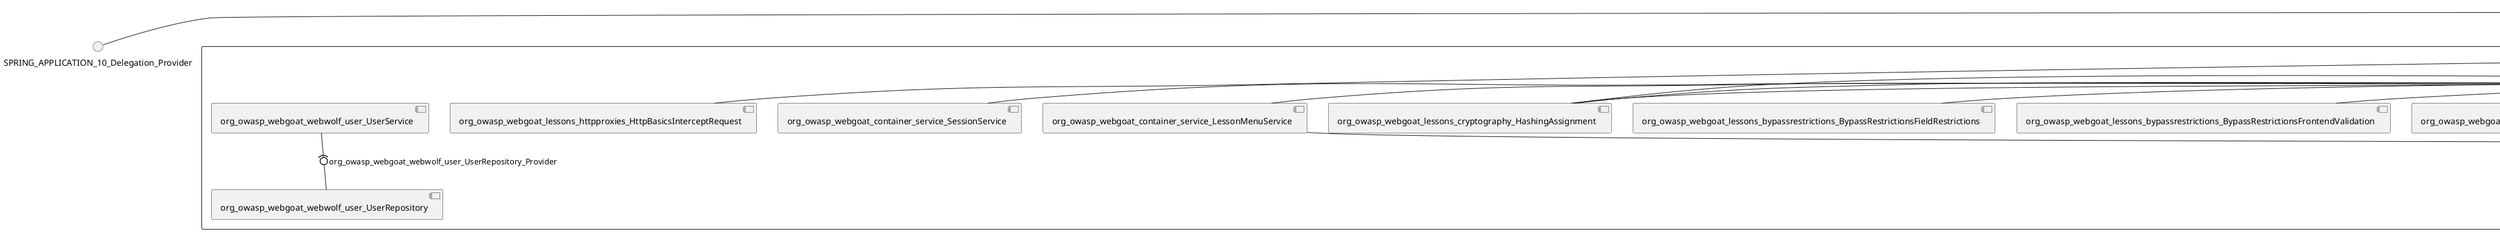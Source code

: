 @startuml
skinparam fixCircleLabelOverlapping true
skinparam componentStyle uml2
() SPRING_APPLICATION_10_Delegation_Provider
() SPRING_APPLICATION_11_Delegation_Provider
() SPRING_APPLICATION_2_Delegation_Provider
() SPRING_APPLICATION_3_Delegation_Provider
() SPRING_APPLICATION_4_Delegation_Provider
() SPRING_APPLICATION_5_Delegation_Provider
() SPRING_APPLICATION_6_Delegation_Provider
() SPRING_APPLICATION_7_Delegation_Provider
() SPRING_APPLICATION_8_Delegation_Provider
() SPRING_APPLICATION_9_Delegation_Provider
() SPRING_APPLICATION_BypassRestrictions_FieldRestrictions_POST_Delegation_Provider
() SPRING_APPLICATION_BypassRestrictions_frontendValidation_POST_Delegation_Provider
() SPRING_APPLICATION_ChromeDevTools_dummy_POST_Delegation_Provider
() SPRING_APPLICATION_ChromeDevTools_network_POST_Delegation_Provider
() SPRING_APPLICATION_CrossSiteScriptingStored_stored_xss_POST_Delegation_Provider
() SPRING_APPLICATION_CrossSiteScriptingStored_stored_xss_follow_up_POST_Delegation_Provider
() SPRING_APPLICATION_CrossSiteScripting_attack1_POST_Delegation_Provider
() SPRING_APPLICATION_CrossSiteScripting_attack3_POST_Delegation_Provider
() SPRING_APPLICATION_CrossSiteScripting_attack4_POST_Delegation_Provider
() SPRING_APPLICATION_CrossSiteScripting_attack5a_GET_Delegation_Provider
() SPRING_APPLICATION_CrossSiteScripting_attack6a_POST_Delegation_Provider
() SPRING_APPLICATION_CrossSiteScripting_dom_follow_up_POST_Delegation_Provider
() SPRING_APPLICATION_CrossSiteScripting_phone_home_xss_POST_Delegation_Provider
() SPRING_APPLICATION_CrossSiteScripting_quiz_GET_POST_Delegation_Provider
() SPRING_APPLICATION_Delegation_Provider
() SPRING_APPLICATION_GET_10_Delegation_Provider
() SPRING_APPLICATION_GET_11_Delegation_Provider
() SPRING_APPLICATION_GET_12_Delegation_Provider
() SPRING_APPLICATION_GET_13_Delegation_Provider
() SPRING_APPLICATION_GET_14_Delegation_Provider
() SPRING_APPLICATION_GET_2_Delegation_Provider
() SPRING_APPLICATION_GET_3_Delegation_Provider
() SPRING_APPLICATION_GET_4_Delegation_Provider
() SPRING_APPLICATION_GET_5_Delegation_Provider
() SPRING_APPLICATION_GET_6_Delegation_Provider
() SPRING_APPLICATION_GET_7_Delegation_Provider
() SPRING_APPLICATION_GET_8_Delegation_Provider
() SPRING_APPLICATION_GET_9_Delegation_Provider
() SPRING_APPLICATION_GET_Delegation_Provider
() SPRING_APPLICATION_HtmlTampering_task_POST_Delegation_Provider
() SPRING_APPLICATION_HttpBasics_attack1_POST_Delegation_Provider
() SPRING_APPLICATION_HttpBasics_attack2_POST_Delegation_Provider
() SPRING_APPLICATION_IDOR_diff_attributes_POST_Delegation_Provider
() SPRING_APPLICATION_IDOR_login_POST_Delegation_Provider
() SPRING_APPLICATION_IDOR_profile_alt_path_POST_Delegation_Provider
() SPRING_APPLICATION_InsecureDeserialization_task_POST_Delegation_Provider
() SPRING_APPLICATION_InsecureLogin_Delegation_Provider
() SPRING_APPLICATION_JWT_decode_POST_Delegation_Provider
() SPRING_APPLICATION_JWT_jku_Delegation_Provider
() SPRING_APPLICATION_JWT_kid_Delegation_Provider
() SPRING_APPLICATION_JWT_quiz_GET_POST_Delegation_Provider
() SPRING_APPLICATION_JWT_refresh_Delegation_Provider
() SPRING_APPLICATION_JWT_secret_POST_Delegation_Provider
() SPRING_APPLICATION_JWT_votings_Delegation_Provider
() SPRING_APPLICATION_LogSpoofing_log_bleeding_POST_Delegation_Provider
() SPRING_APPLICATION_LogSpoofing_log_spoofing_POST_Delegation_Provider
() SPRING_APPLICATION_POST_10_Delegation_Provider
() SPRING_APPLICATION_POST_11_Delegation_Provider
() SPRING_APPLICATION_POST_12_Delegation_Provider
() SPRING_APPLICATION_POST_13_Delegation_Provider
() SPRING_APPLICATION_POST_14_Delegation_Provider
() SPRING_APPLICATION_POST_15_Delegation_Provider
() SPRING_APPLICATION_POST_16_Delegation_Provider
() SPRING_APPLICATION_POST_17_Delegation_Provider
() SPRING_APPLICATION_POST_18_Delegation_Provider
() SPRING_APPLICATION_POST_2_Delegation_Provider
() SPRING_APPLICATION_POST_3_Delegation_Provider
() SPRING_APPLICATION_POST_4_Delegation_Provider
() SPRING_APPLICATION_POST_5_Delegation_Provider
() SPRING_APPLICATION_POST_6_Delegation_Provider
() SPRING_APPLICATION_POST_7_Delegation_Provider
() SPRING_APPLICATION_POST_8_Delegation_Provider
() SPRING_APPLICATION_POST_9_Delegation_Provider
() SPRING_APPLICATION_POST_Delegation_Provider
() SPRING_APPLICATION_PUT_Delegation_Provider
() SPRING_APPLICATION_PasswordReset_ForgotPassword_create_password_reset_link_POST_Delegation_Provider
() SPRING_APPLICATION_PasswordReset_SecurityQuestions_POST_Delegation_Provider
() SPRING_APPLICATION_PasswordReset_reset_Delegation_Provider
() SPRING_APPLICATION_PasswordReset_simple_mail_reset_POST_Delegation_Provider
() SPRING_APPLICATION_PathTraversal_profile_picture_GET_Delegation_Provider
() SPRING_APPLICATION_PathTraversal_profile_picture_fix_GET_Delegation_Provider
() SPRING_APPLICATION_PathTraversal_profile_upload_POST_Delegation_Provider
() SPRING_APPLICATION_PathTraversal_profile_upload_fix_POST_Delegation_Provider
() SPRING_APPLICATION_PathTraversal_profile_upload_remove_user_input_POST_Delegation_Provider
() SPRING_APPLICATION_PathTraversal_random_POST_Delegation_Provider
() SPRING_APPLICATION_PathTraversal_random_picture_GET_Delegation_Provider
() SPRING_APPLICATION_PathTraversal_zip_slip_Delegation_Provider
() SPRING_APPLICATION_SSRF_task1_POST_Delegation_Provider
() SPRING_APPLICATION_SSRF_task2_POST_Delegation_Provider
() SPRING_APPLICATION_SecurePasswords_assignment_POST_Delegation_Provider
() SPRING_APPLICATION_SqlInjectionAdvanced_attack6a_POST_Delegation_Provider
() SPRING_APPLICATION_SqlInjectionAdvanced_attack6b_POST_Delegation_Provider
() SPRING_APPLICATION_SqlInjectionAdvanced_challenge_Login_POST_Delegation_Provider
() SPRING_APPLICATION_SqlInjectionAdvanced_challenge_PUT_Delegation_Provider
() SPRING_APPLICATION_SqlInjectionAdvanced_quiz_GET_POST_Delegation_Provider
() SPRING_APPLICATION_SqlInjectionMitigations_attack10a_POST_Delegation_Provider
() SPRING_APPLICATION_SqlInjectionMitigations_attack10b_POST_Delegation_Provider
() SPRING_APPLICATION_SqlInjectionMitigations_attack12a_POST_Delegation_Provider
() SPRING_APPLICATION_SqlInjectionMitigations_servers_GET_Delegation_Provider
() SPRING_APPLICATION_SqlInjection_assignment5a_POST_Delegation_Provider
() SPRING_APPLICATION_SqlInjection_assignment5b_POST_Delegation_Provider
() SPRING_APPLICATION_SqlInjection_attack10_POST_Delegation_Provider
() SPRING_APPLICATION_SqlInjection_attack2_POST_Delegation_Provider
() SPRING_APPLICATION_SqlInjection_attack3_POST_Delegation_Provider
() SPRING_APPLICATION_SqlInjection_attack4_POST_Delegation_Provider
() SPRING_APPLICATION_SqlInjection_attack5_POST_Delegation_Provider
() SPRING_APPLICATION_SqlInjection_attack8_POST_Delegation_Provider
() SPRING_APPLICATION_SqlInjection_attack9_POST_Delegation_Provider
() SPRING_APPLICATION_SqlOnlyInputValidationOnKeywords_attack_POST_Delegation_Provider
() SPRING_APPLICATION_SqlOnlyInputValidation_attack_POST_Delegation_Provider
() SPRING_APPLICATION_VulnerableComponents_attack1_POST_Delegation_Provider
() SPRING_APPLICATION_WebWolf_GET_Delegation_Provider
() SPRING_APPLICATION_WebWolf_landing_Delegation_Provider
() SPRING_APPLICATION_WebWolf_mail_Delegation_Provider
() SPRING_APPLICATION_challenge_1_POST_Delegation_Provider
() SPRING_APPLICATION_challenge_5_POST_Delegation_Provider
() SPRING_APPLICATION_challenge_7_Delegation_Provider
() SPRING_APPLICATION_challenge_8_Delegation_Provider
() SPRING_APPLICATION_challenge_logo_Delegation_Provider
() SPRING_APPLICATION_cia_quiz_GET_POST_Delegation_Provider
() SPRING_APPLICATION_clientSideFiltering_attack1_POST_Delegation_Provider
() SPRING_APPLICATION_clientSideFiltering_challenge_store_coupons_GET_Delegation_Provider
() SPRING_APPLICATION_clientSideFiltering_getItForFree_POST_Delegation_Provider
() SPRING_APPLICATION_clientSideFiltering_salaries_GET_Delegation_Provider
() SPRING_APPLICATION_crypto_encoding_basic_auth_POST_Delegation_Provider
() SPRING_APPLICATION_crypto_encoding_xor_POST_Delegation_Provider
() SPRING_APPLICATION_crypto_hashing_POST_Delegation_Provider
() SPRING_APPLICATION_crypto_secure_defaults_POST_Delegation_Provider
() SPRING_APPLICATION_crypto_signing_verify_POST_Delegation_Provider
() SPRING_APPLICATION_csrf_feedback_message_POST_Delegation_Provider
() SPRING_APPLICATION_csrf_review_POST_Delegation_Provider
() SPRING_APPLICATION_files_GET_Delegation_Provider
() SPRING_APPLICATION_fileupload_POST_Delegation_Provider
() SPRING_APPLICATION_jwt_Delegation_Provider
() SPRING_APPLICATION_landing_Delegation_Provider
() SPRING_APPLICATION_lesson_template_Delegation_Provider
() SPRING_APPLICATION_login_oauth_mvc_GET_Delegation_Provider
() SPRING_APPLICATION_mail_DELETE_GET_POST_Delegation_Provider
() SPRING_APPLICATION_register_mvc_POST_Delegation_Provider
() SPRING_APPLICATION_registration_GET_Delegation_Provider
() SPRING_APPLICATION_requests_GET_Delegation_Provider
() SPRING_APPLICATION_scoreboard_data_GET_Delegation_Provider
() SPRING_APPLICATION_server_directory_GET_Delegation_Provider
() SPRING_APPLICATION_service_debug_labels_mvc_Delegation_Provider
() SPRING_APPLICATION_service_lessonoverview_mvc_GET_Delegation_Provider
() SPRING_APPLICATION_xxe_comments_GET_Delegation_Provider
rectangle System {
[org_owasp_webgoat_container_HammerHead] [[webgoat-webgoat.repository#_5whpgpcvEe--PfU4xLtI6A]]
[org_owasp_webgoat_container_WebWolfRedirect] [[webgoat-webgoat.repository#_5whpgpcvEe--PfU4xLtI6A]]
[org_owasp_webgoat_container_controller_StartLesson] [[webgoat-webgoat.repository#_5whpgpcvEe--PfU4xLtI6A]]
[org_owasp_webgoat_container_controller_Welcome] [[webgoat-webgoat.repository#_5whpgpcvEe--PfU4xLtI6A]]
[org_owasp_webgoat_container_i18n_PluginMessages_Provider] [[webgoat-webgoat.repository#_5whpgpcvEe--PfU4xLtI6A]]
[org_owasp_webgoat_container_report_ReportCardController] [[webgoat-webgoat.repository#_5whpgpcvEe--PfU4xLtI6A]]
[org_owasp_webgoat_container_service_EnvironmentService] [[webgoat-webgoat.repository#_5whpgpcvEe--PfU4xLtI6A]]
[org_owasp_webgoat_container_service_HintService] [[webgoat-webgoat.repository#_5whpgpcvEe--PfU4xLtI6A]]
[org_owasp_webgoat_container_service_LabelDebugService] [[webgoat-webgoat.repository#_5whpgpcvEe--PfU4xLtI6A]]
[org_owasp_webgoat_container_service_LabelService] [[webgoat-webgoat.repository#_5whpgpcvEe--PfU4xLtI6A]]
[org_owasp_webgoat_container_service_LessonInfoService] [[webgoat-webgoat.repository#_5whpgpcvEe--PfU4xLtI6A]]
[org_owasp_webgoat_container_service_LessonMenuService] [[webgoat-webgoat.repository#_5whpgpcvEe--PfU4xLtI6A]]
[org_owasp_webgoat_container_service_LessonProgressService] [[webgoat-webgoat.repository#_5whpgpcvEe--PfU4xLtI6A]]
[org_owasp_webgoat_container_service_RestartLessonService] [[webgoat-webgoat.repository#_5whpgpcvEe--PfU4xLtI6A]]
[org_owasp_webgoat_container_service_SessionService] [[webgoat-webgoat.repository#_5whpgpcvEe--PfU4xLtI6A]]
[org_owasp_webgoat_container_session_LessonSession_Provider] [[webgoat-webgoat.repository#_5whpgpcvEe--PfU4xLtI6A]]
[org_owasp_webgoat_container_users_RegistrationController] [[webgoat-webgoat.repository#_5whpgpcvEe--PfU4xLtI6A]]
[org_owasp_webgoat_container_users_Scoreboard] [[webgoat-webgoat.repository#_5whpgpcvEe--PfU4xLtI6A]]
[org_owasp_webgoat_container_users_UserProgressRepository] [[webgoat-webgoat.repository#_5whpgpcvEe--PfU4xLtI6A]]
[org_owasp_webgoat_container_users_UserRepository] [[webgoat-webgoat.repository#_5whpgpcvEe--PfU4xLtI6A]]
[org_owasp_webgoat_container_users_UserService] [[webgoat-webgoat.repository#_5whpgpcvEe--PfU4xLtI6A]]
[org_owasp_webgoat_lessons_authbypass_VerifyAccount] [[webgoat-webgoat.repository#_5whpgpcvEe--PfU4xLtI6A]]
[org_owasp_webgoat_lessons_bypassrestrictions_BypassRestrictionsFieldRestrictions] [[webgoat-webgoat.repository#_5whpgpcvEe--PfU4xLtI6A]]
[org_owasp_webgoat_lessons_bypassrestrictions_BypassRestrictionsFrontendValidation] [[webgoat-webgoat.repository#_5whpgpcvEe--PfU4xLtI6A]]
[org_owasp_webgoat_lessons_challenges_FlagController] [[webgoat-webgoat.repository#_5whpgpcvEe--PfU4xLtI6A]]
[org_owasp_webgoat_lessons_challenges_challenge1_Assignment1] [[webgoat-webgoat.repository#_5whpgpcvEe--PfU4xLtI6A]]
[org_owasp_webgoat_lessons_challenges_challenge1_ImageServlet] [[webgoat-webgoat.repository#_5whpgpcvEe--PfU4xLtI6A]]
[org_owasp_webgoat_lessons_challenges_challenge5_Assignment5] [[webgoat-webgoat.repository#_5whpgpcvEe--PfU4xLtI6A]]
[org_owasp_webgoat_lessons_challenges_challenge7_Assignment7] [[webgoat-webgoat.repository#_5whpgpcvEe--PfU4xLtI6A]]
[org_owasp_webgoat_lessons_challenges_challenge8_Assignment8] [[webgoat-webgoat.repository#_5whpgpcvEe--PfU4xLtI6A]]
[org_owasp_webgoat_lessons_chromedevtools_NetworkDummy] [[webgoat-webgoat.repository#_5whpgpcvEe--PfU4xLtI6A]]
[org_owasp_webgoat_lessons_chromedevtools_NetworkLesson] [[webgoat-webgoat.repository#_5whpgpcvEe--PfU4xLtI6A]]
[org_owasp_webgoat_lessons_cia_CIAQuiz] [[webgoat-webgoat.repository#_5whpgpcvEe--PfU4xLtI6A]]
[org_owasp_webgoat_lessons_clientsidefiltering_ClientSideFilteringAssignment] [[webgoat-webgoat.repository#_5whpgpcvEe--PfU4xLtI6A]]
[org_owasp_webgoat_lessons_clientsidefiltering_ClientSideFilteringFreeAssignment] [[webgoat-webgoat.repository#_5whpgpcvEe--PfU4xLtI6A]]
[org_owasp_webgoat_lessons_clientsidefiltering_Salaries] [[webgoat-webgoat.repository#_5whpgpcvEe--PfU4xLtI6A]]
[org_owasp_webgoat_lessons_clientsidefiltering_ShopEndpoint] [[webgoat-webgoat.repository#_5whpgpcvEe--PfU4xLtI6A]]
[org_owasp_webgoat_lessons_cryptography_EncodingAssignment] [[webgoat-webgoat.repository#_5whpgpcvEe--PfU4xLtI6A]]
[org_owasp_webgoat_lessons_cryptography_HashingAssignment] [[webgoat-webgoat.repository#_5whpgpcvEe--PfU4xLtI6A]]
[org_owasp_webgoat_lessons_cryptography_SecureDefaultsAssignment] [[webgoat-webgoat.repository#_5whpgpcvEe--PfU4xLtI6A]]
[org_owasp_webgoat_lessons_cryptography_SigningAssignment] [[webgoat-webgoat.repository#_5whpgpcvEe--PfU4xLtI6A]]
[org_owasp_webgoat_lessons_cryptography_XOREncodingAssignment] [[webgoat-webgoat.repository#_5whpgpcvEe--PfU4xLtI6A]]
[org_owasp_webgoat_lessons_csrf_CSRFConfirmFlag1] [[webgoat-webgoat.repository#_5whpgpcvEe--PfU4xLtI6A]]
[org_owasp_webgoat_lessons_csrf_CSRFFeedback] [[webgoat-webgoat.repository#_5whpgpcvEe--PfU4xLtI6A]]
[org_owasp_webgoat_lessons_csrf_CSRFGetFlag] [[webgoat-webgoat.repository#_5whpgpcvEe--PfU4xLtI6A]]
[org_owasp_webgoat_lessons_csrf_CSRFLogin] [[webgoat-webgoat.repository#_5whpgpcvEe--PfU4xLtI6A]]
[org_owasp_webgoat_lessons_csrf_ForgedReviews] [[webgoat-webgoat.repository#_5whpgpcvEe--PfU4xLtI6A]]
[org_owasp_webgoat_lessons_csrf_ObjectMapper_Provider] [[webgoat-webgoat.repository#_5whpgpcvEe--PfU4xLtI6A]]
[org_owasp_webgoat_lessons_deserialization_InsecureDeserializationTask] [[webgoat-webgoat.repository#_5whpgpcvEe--PfU4xLtI6A]]
[org_owasp_webgoat_lessons_hijacksession_HijackSessionAssignment] [[webgoat-webgoat.repository#_5whpgpcvEe--PfU4xLtI6A]]
[org_owasp_webgoat_lessons_hijacksession_cas_HijackSessionAuthenticationProvider] [[webgoat-webgoat.repository#_5whpgpcvEe--PfU4xLtI6A]]
[org_owasp_webgoat_lessons_htmltampering_HtmlTamperingTask] [[webgoat-webgoat.repository#_5whpgpcvEe--PfU4xLtI6A]]
[org_owasp_webgoat_lessons_httpbasics_HttpBasicsLesson] [[webgoat-webgoat.repository#_5whpgpcvEe--PfU4xLtI6A]]
[org_owasp_webgoat_lessons_httpbasics_HttpBasicsQuiz] [[webgoat-webgoat.repository#_5whpgpcvEe--PfU4xLtI6A]]
[org_owasp_webgoat_lessons_httpproxies_HttpBasicsInterceptRequest] [[webgoat-webgoat.repository#_5whpgpcvEe--PfU4xLtI6A]]
[org_owasp_webgoat_lessons_idor_IDORDiffAttributes] [[webgoat-webgoat.repository#_5whpgpcvEe--PfU4xLtI6A]]
[org_owasp_webgoat_lessons_idor_IDOREditOtherProfile] [[webgoat-webgoat.repository#_5whpgpcvEe--PfU4xLtI6A]]
[org_owasp_webgoat_lessons_idor_IDORLogin] [[webgoat-webgoat.repository#_5whpgpcvEe--PfU4xLtI6A]]
[org_owasp_webgoat_lessons_idor_IDORViewOtherProfile] [[webgoat-webgoat.repository#_5whpgpcvEe--PfU4xLtI6A]]
[org_owasp_webgoat_lessons_idor_IDORViewOwnProfile] [[webgoat-webgoat.repository#_5whpgpcvEe--PfU4xLtI6A]]
[org_owasp_webgoat_lessons_idor_IDORViewOwnProfileAltUrl] [[webgoat-webgoat.repository#_5whpgpcvEe--PfU4xLtI6A]]
[org_owasp_webgoat_lessons_insecurelogin_InsecureLoginTask] [[webgoat-webgoat.repository#_5whpgpcvEe--PfU4xLtI6A]]
[org_owasp_webgoat_lessons_jwt_JWTDecodeEndpoint] [[webgoat-webgoat.repository#_5whpgpcvEe--PfU4xLtI6A]]
[org_owasp_webgoat_lessons_jwt_JWTQuiz] [[webgoat-webgoat.repository#_5whpgpcvEe--PfU4xLtI6A]]
[org_owasp_webgoat_lessons_jwt_JWTRefreshEndpoint] [[webgoat-webgoat.repository#_5whpgpcvEe--PfU4xLtI6A]]
[org_owasp_webgoat_lessons_jwt_JWTSecretKeyEndpoint] [[webgoat-webgoat.repository#_5whpgpcvEe--PfU4xLtI6A]]
[org_owasp_webgoat_lessons_jwt_JWTVotesEndpoint] [[webgoat-webgoat.repository#_5whpgpcvEe--PfU4xLtI6A]]
[org_owasp_webgoat_lessons_jwt_claimmisuse_JWTHeaderJKUEndpoint] [[webgoat-webgoat.repository#_5whpgpcvEe--PfU4xLtI6A]]
[org_owasp_webgoat_lessons_jwt_claimmisuse_JWTHeaderKIDEndpoint] [[webgoat-webgoat.repository#_5whpgpcvEe--PfU4xLtI6A]]
[org_owasp_webgoat_lessons_lessontemplate_SampleAttack] [[webgoat-webgoat.repository#_5whpgpcvEe--PfU4xLtI6A]]
[org_owasp_webgoat_lessons_logging_LogBleedingTask] [[webgoat-webgoat.repository#_5whpgpcvEe--PfU4xLtI6A]]
[org_owasp_webgoat_lessons_logging_LogSpoofingTask] [[webgoat-webgoat.repository#_5whpgpcvEe--PfU4xLtI6A]]
[org_owasp_webgoat_lessons_missingac_MissingFunctionACHiddenMenus] [[webgoat-webgoat.repository#_5whpgpcvEe--PfU4xLtI6A]]
[org_owasp_webgoat_lessons_missingac_MissingFunctionACUsers] [[webgoat-webgoat.repository#_5whpgpcvEe--PfU4xLtI6A]]
[org_owasp_webgoat_lessons_missingac_MissingFunctionACYourHash] [[webgoat-webgoat.repository#_5whpgpcvEe--PfU4xLtI6A]]
[org_owasp_webgoat_lessons_missingac_MissingFunctionACYourHashAdmin] [[webgoat-webgoat.repository#_5whpgpcvEe--PfU4xLtI6A]]
[org_owasp_webgoat_lessons_passwordreset_QuestionsAssignment] [[webgoat-webgoat.repository#_5whpgpcvEe--PfU4xLtI6A]]
[org_owasp_webgoat_lessons_passwordreset_ResetLinkAssignment] [[webgoat-webgoat.repository#_5whpgpcvEe--PfU4xLtI6A]]
[org_owasp_webgoat_lessons_passwordreset_ResetLinkAssignmentForgotPassword] [[webgoat-webgoat.repository#_5whpgpcvEe--PfU4xLtI6A]]
[org_owasp_webgoat_lessons_passwordreset_SecurityQuestionAssignment] [[webgoat-webgoat.repository#_5whpgpcvEe--PfU4xLtI6A]]
[org_owasp_webgoat_lessons_passwordreset_SimpleMailAssignment] [[webgoat-webgoat.repository#_5whpgpcvEe--PfU4xLtI6A]]
[org_owasp_webgoat_lessons_passwordreset_TriedQuestions] [[webgoat-webgoat.repository#_5whpgpcvEe--PfU4xLtI6A]]
[org_owasp_webgoat_lessons_pathtraversal_ProfileUpload] [[webgoat-webgoat.repository#_5whpgpcvEe--PfU4xLtI6A]]
[org_owasp_webgoat_lessons_pathtraversal_ProfileUploadFix] [[webgoat-webgoat.repository#_5whpgpcvEe--PfU4xLtI6A]]
[org_owasp_webgoat_lessons_pathtraversal_ProfileUploadRemoveUserInput] [[webgoat-webgoat.repository#_5whpgpcvEe--PfU4xLtI6A]]
[org_owasp_webgoat_lessons_pathtraversal_ProfileUploadRetrieval] [[webgoat-webgoat.repository#_5whpgpcvEe--PfU4xLtI6A]]
[org_owasp_webgoat_lessons_pathtraversal_ProfileZipSlip] [[webgoat-webgoat.repository#_5whpgpcvEe--PfU4xLtI6A]]
[org_owasp_webgoat_lessons_securepasswords_SecurePasswordsAssignment] [[webgoat-webgoat.repository#_5whpgpcvEe--PfU4xLtI6A]]
[org_owasp_webgoat_lessons_spoofcookie_SpoofCookieAssignment] [[webgoat-webgoat.repository#_5whpgpcvEe--PfU4xLtI6A]]
[org_owasp_webgoat_lessons_sqlinjection_advanced_SqlInjectionChallenge] [[webgoat-webgoat.repository#_5whpgpcvEe--PfU4xLtI6A]]
[org_owasp_webgoat_lessons_sqlinjection_advanced_SqlInjectionChallengeLogin] [[webgoat-webgoat.repository#_5whpgpcvEe--PfU4xLtI6A]]
[org_owasp_webgoat_lessons_sqlinjection_advanced_SqlInjectionLesson6a] [[webgoat-webgoat.repository#_5whpgpcvEe--PfU4xLtI6A]]
[org_owasp_webgoat_lessons_sqlinjection_advanced_SqlInjectionLesson6b] [[webgoat-webgoat.repository#_5whpgpcvEe--PfU4xLtI6A]]
[org_owasp_webgoat_lessons_sqlinjection_advanced_SqlInjectionQuiz] [[webgoat-webgoat.repository#_5whpgpcvEe--PfU4xLtI6A]]
[org_owasp_webgoat_lessons_sqlinjection_introduction_SqlInjectionLesson10] [[webgoat-webgoat.repository#_5whpgpcvEe--PfU4xLtI6A]]
[org_owasp_webgoat_lessons_sqlinjection_introduction_SqlInjectionLesson2] [[webgoat-webgoat.repository#_5whpgpcvEe--PfU4xLtI6A]]
[org_owasp_webgoat_lessons_sqlinjection_introduction_SqlInjectionLesson3] [[webgoat-webgoat.repository#_5whpgpcvEe--PfU4xLtI6A]]
[org_owasp_webgoat_lessons_sqlinjection_introduction_SqlInjectionLesson4] [[webgoat-webgoat.repository#_5whpgpcvEe--PfU4xLtI6A]]
[org_owasp_webgoat_lessons_sqlinjection_introduction_SqlInjectionLesson5] [[webgoat-webgoat.repository#_5whpgpcvEe--PfU4xLtI6A]]
[org_owasp_webgoat_lessons_sqlinjection_introduction_SqlInjectionLesson5a] [[webgoat-webgoat.repository#_5whpgpcvEe--PfU4xLtI6A]]
[org_owasp_webgoat_lessons_sqlinjection_introduction_SqlInjectionLesson5b] [[webgoat-webgoat.repository#_5whpgpcvEe--PfU4xLtI6A]]
[org_owasp_webgoat_lessons_sqlinjection_introduction_SqlInjectionLesson8] [[webgoat-webgoat.repository#_5whpgpcvEe--PfU4xLtI6A]]
[org_owasp_webgoat_lessons_sqlinjection_introduction_SqlInjectionLesson9] [[webgoat-webgoat.repository#_5whpgpcvEe--PfU4xLtI6A]]
[org_owasp_webgoat_lessons_sqlinjection_mitigation_Servers] [[webgoat-webgoat.repository#_5whpgpcvEe--PfU4xLtI6A]]
[org_owasp_webgoat_lessons_sqlinjection_mitigation_SqlInjectionLesson10a] [[webgoat-webgoat.repository#_5whpgpcvEe--PfU4xLtI6A]]
[org_owasp_webgoat_lessons_sqlinjection_mitigation_SqlInjectionLesson10b] [[webgoat-webgoat.repository#_5whpgpcvEe--PfU4xLtI6A]]
[org_owasp_webgoat_lessons_sqlinjection_mitigation_SqlInjectionLesson13] [[webgoat-webgoat.repository#_5whpgpcvEe--PfU4xLtI6A]]
[org_owasp_webgoat_lessons_sqlinjection_mitigation_SqlOnlyInputValidation] [[webgoat-webgoat.repository#_5whpgpcvEe--PfU4xLtI6A]]
[org_owasp_webgoat_lessons_sqlinjection_mitigation_SqlOnlyInputValidationOnKeywords] [[webgoat-webgoat.repository#_5whpgpcvEe--PfU4xLtI6A]]
[org_owasp_webgoat_lessons_ssrf_SSRFTask1] [[webgoat-webgoat.repository#_5whpgpcvEe--PfU4xLtI6A]]
[org_owasp_webgoat_lessons_ssrf_SSRFTask2] [[webgoat-webgoat.repository#_5whpgpcvEe--PfU4xLtI6A]]
[org_owasp_webgoat_lessons_vulnerablecomponents_VulnerableComponentsLesson] [[webgoat-webgoat.repository#_5whpgpcvEe--PfU4xLtI6A]]
[org_owasp_webgoat_lessons_webwolfintroduction_LandingAssignment] [[webgoat-webgoat.repository#_5whpgpcvEe--PfU4xLtI6A]]
[org_owasp_webgoat_lessons_webwolfintroduction_MailAssignment] [[webgoat-webgoat.repository#_5whpgpcvEe--PfU4xLtI6A]]
[org_owasp_webgoat_lessons_xss_CrossSiteScriptingLesson1] [[webgoat-webgoat.repository#_5whpgpcvEe--PfU4xLtI6A]]
[org_owasp_webgoat_lessons_xss_CrossSiteScriptingLesson3] [[webgoat-webgoat.repository#_5whpgpcvEe--PfU4xLtI6A]]
[org_owasp_webgoat_lessons_xss_CrossSiteScriptingLesson4] [[webgoat-webgoat.repository#_5whpgpcvEe--PfU4xLtI6A]]
[org_owasp_webgoat_lessons_xss_CrossSiteScriptingLesson5a] [[webgoat-webgoat.repository#_5whpgpcvEe--PfU4xLtI6A]]
[org_owasp_webgoat_lessons_xss_CrossSiteScriptingLesson6a] [[webgoat-webgoat.repository#_5whpgpcvEe--PfU4xLtI6A]]
[org_owasp_webgoat_lessons_xss_CrossSiteScriptingQuiz] [[webgoat-webgoat.repository#_5whpgpcvEe--PfU4xLtI6A]]
[org_owasp_webgoat_lessons_xss_DOMCrossSiteScripting] [[webgoat-webgoat.repository#_5whpgpcvEe--PfU4xLtI6A]]
[org_owasp_webgoat_lessons_xss_DOMCrossSiteScriptingVerifier] [[webgoat-webgoat.repository#_5whpgpcvEe--PfU4xLtI6A]]
[org_owasp_webgoat_lessons_xss_stored_StoredCrossSiteScriptingVerifier] [[webgoat-webgoat.repository#_5whpgpcvEe--PfU4xLtI6A]]
[org_owasp_webgoat_lessons_xss_stored_StoredXssComments] [[webgoat-webgoat.repository#_5whpgpcvEe--PfU4xLtI6A]]
[org_owasp_webgoat_lessons_xxe_BlindSendFileAssignment] [[webgoat-webgoat.repository#_5whpgpcvEe--PfU4xLtI6A]]
[org_owasp_webgoat_lessons_xxe_CommentsEndpoint] [[webgoat-webgoat.repository#_5whpgpcvEe--PfU4xLtI6A]]
[org_owasp_webgoat_lessons_xxe_ContentTypeAssignment] [[webgoat-webgoat.repository#_5whpgpcvEe--PfU4xLtI6A]]
[org_owasp_webgoat_lessons_xxe_SimpleXXE] [[webgoat-webgoat.repository#_5whpgpcvEe--PfU4xLtI6A]]
[org_owasp_webgoat_webwolf_FileServer] [[webgoat-webgoat.repository#_5whpgpcvEe--PfU4xLtI6A]]
[org_owasp_webgoat_webwolf_jwt_JWTController] [[webgoat-webgoat.repository#_5whpgpcvEe--PfU4xLtI6A]]
[org_owasp_webgoat_webwolf_mailbox_MailboxController] [[webgoat-webgoat.repository#_5whpgpcvEe--PfU4xLtI6A]]
[org_owasp_webgoat_webwolf_mailbox_MailboxRepository] [[webgoat-webgoat.repository#_5whpgpcvEe--PfU4xLtI6A]]
[org_owasp_webgoat_webwolf_requests_LandingPage] [[webgoat-webgoat.repository#_5whpgpcvEe--PfU4xLtI6A]]
[org_owasp_webgoat_webwolf_requests_Requests] [[webgoat-webgoat.repository#_5whpgpcvEe--PfU4xLtI6A]]
[org_owasp_webgoat_webwolf_user_UserRepository] [[webgoat-webgoat.repository#_5whpgpcvEe--PfU4xLtI6A]]
[org_owasp_webgoat_webwolf_user_UserService] [[webgoat-webgoat.repository#_5whpgpcvEe--PfU4xLtI6A]]
port SPRING_APPLICATION_10_Provider
SPRING_APPLICATION_10_Delegation_Provider - SPRING_APPLICATION_10_Provider
SPRING_APPLICATION_10_Provider - [org_owasp_webgoat_lessons_jwt_JWTSecretKeyEndpoint]
port SPRING_APPLICATION_11_Provider
SPRING_APPLICATION_11_Delegation_Provider - SPRING_APPLICATION_11_Provider
SPRING_APPLICATION_11_Provider - [org_owasp_webgoat_lessons_httpproxies_HttpBasicsInterceptRequest]
port SPRING_APPLICATION_2_Provider
SPRING_APPLICATION_2_Delegation_Provider - SPRING_APPLICATION_2_Provider
SPRING_APPLICATION_2_Provider - [org_owasp_webgoat_container_service_SessionService]
port SPRING_APPLICATION_3_Provider
SPRING_APPLICATION_3_Delegation_Provider - SPRING_APPLICATION_3_Provider
SPRING_APPLICATION_3_Provider - [org_owasp_webgoat_container_service_LabelDebugService]
port SPRING_APPLICATION_4_Provider
SPRING_APPLICATION_4_Delegation_Provider - SPRING_APPLICATION_4_Provider
SPRING_APPLICATION_4_Provider - [org_owasp_webgoat_lessons_xxe_SimpleXXE]
port SPRING_APPLICATION_5_Provider
SPRING_APPLICATION_5_Delegation_Provider - SPRING_APPLICATION_5_Provider
SPRING_APPLICATION_5_Provider - [org_owasp_webgoat_lessons_cryptography_HashingAssignment]
port SPRING_APPLICATION_6_Provider
SPRING_APPLICATION_6_Delegation_Provider - SPRING_APPLICATION_6_Provider
SPRING_APPLICATION_6_Provider - [org_owasp_webgoat_lessons_cryptography_SigningAssignment]
port SPRING_APPLICATION_7_Provider
SPRING_APPLICATION_7_Delegation_Provider - SPRING_APPLICATION_7_Provider
SPRING_APPLICATION_7_Provider - [org_owasp_webgoat_container_service_LessonMenuService]
port SPRING_APPLICATION_8_Provider
SPRING_APPLICATION_8_Delegation_Provider - SPRING_APPLICATION_8_Provider
SPRING_APPLICATION_8_Provider - [org_owasp_webgoat_webwolf_FileServer]
port SPRING_APPLICATION_9_Provider
SPRING_APPLICATION_9_Delegation_Provider - SPRING_APPLICATION_9_Provider
SPRING_APPLICATION_9_Provider - [org_owasp_webgoat_lessons_cryptography_HashingAssignment]
port SPRING_APPLICATION_BypassRestrictions_FieldRestrictions_POST_Provider
SPRING_APPLICATION_BypassRestrictions_FieldRestrictions_POST_Delegation_Provider - SPRING_APPLICATION_BypassRestrictions_FieldRestrictions_POST_Provider
SPRING_APPLICATION_BypassRestrictions_FieldRestrictions_POST_Provider - [org_owasp_webgoat_lessons_bypassrestrictions_BypassRestrictionsFieldRestrictions]
port SPRING_APPLICATION_BypassRestrictions_frontendValidation_POST_Provider
SPRING_APPLICATION_BypassRestrictions_frontendValidation_POST_Delegation_Provider - SPRING_APPLICATION_BypassRestrictions_frontendValidation_POST_Provider
SPRING_APPLICATION_BypassRestrictions_frontendValidation_POST_Provider - [org_owasp_webgoat_lessons_bypassrestrictions_BypassRestrictionsFrontendValidation]
port SPRING_APPLICATION_ChromeDevTools_dummy_POST_Provider
SPRING_APPLICATION_ChromeDevTools_dummy_POST_Delegation_Provider - SPRING_APPLICATION_ChromeDevTools_dummy_POST_Provider
SPRING_APPLICATION_ChromeDevTools_dummy_POST_Provider - [org_owasp_webgoat_lessons_chromedevtools_NetworkDummy]
port SPRING_APPLICATION_ChromeDevTools_network_POST_Provider
SPRING_APPLICATION_ChromeDevTools_network_POST_Delegation_Provider - SPRING_APPLICATION_ChromeDevTools_network_POST_Provider
SPRING_APPLICATION_ChromeDevTools_network_POST_Provider - [org_owasp_webgoat_lessons_chromedevtools_NetworkLesson]
port SPRING_APPLICATION_CrossSiteScriptingStored_stored_xss_POST_Provider
SPRING_APPLICATION_CrossSiteScriptingStored_stored_xss_POST_Delegation_Provider - SPRING_APPLICATION_CrossSiteScriptingStored_stored_xss_POST_Provider
SPRING_APPLICATION_CrossSiteScriptingStored_stored_xss_POST_Provider - [org_owasp_webgoat_lessons_xss_stored_StoredXssComments]
port SPRING_APPLICATION_CrossSiteScriptingStored_stored_xss_follow_up_POST_Provider
SPRING_APPLICATION_CrossSiteScriptingStored_stored_xss_follow_up_POST_Delegation_Provider - SPRING_APPLICATION_CrossSiteScriptingStored_stored_xss_follow_up_POST_Provider
SPRING_APPLICATION_CrossSiteScriptingStored_stored_xss_follow_up_POST_Provider - [org_owasp_webgoat_lessons_xss_stored_StoredCrossSiteScriptingVerifier]
port SPRING_APPLICATION_CrossSiteScripting_attack1_POST_Provider
SPRING_APPLICATION_CrossSiteScripting_attack1_POST_Delegation_Provider - SPRING_APPLICATION_CrossSiteScripting_attack1_POST_Provider
SPRING_APPLICATION_CrossSiteScripting_attack1_POST_Provider - [org_owasp_webgoat_lessons_xss_CrossSiteScriptingLesson1]
port SPRING_APPLICATION_CrossSiteScripting_attack3_POST_Provider
SPRING_APPLICATION_CrossSiteScripting_attack3_POST_Delegation_Provider - SPRING_APPLICATION_CrossSiteScripting_attack3_POST_Provider
SPRING_APPLICATION_CrossSiteScripting_attack3_POST_Provider - [org_owasp_webgoat_lessons_xss_CrossSiteScriptingLesson3]
port SPRING_APPLICATION_CrossSiteScripting_attack4_POST_Provider
SPRING_APPLICATION_CrossSiteScripting_attack4_POST_Delegation_Provider - SPRING_APPLICATION_CrossSiteScripting_attack4_POST_Provider
SPRING_APPLICATION_CrossSiteScripting_attack4_POST_Provider - [org_owasp_webgoat_lessons_xss_CrossSiteScriptingLesson4]
port SPRING_APPLICATION_CrossSiteScripting_attack5a_GET_Provider
SPRING_APPLICATION_CrossSiteScripting_attack5a_GET_Delegation_Provider - SPRING_APPLICATION_CrossSiteScripting_attack5a_GET_Provider
SPRING_APPLICATION_CrossSiteScripting_attack5a_GET_Provider - [org_owasp_webgoat_lessons_xss_CrossSiteScriptingLesson5a]
port SPRING_APPLICATION_CrossSiteScripting_attack6a_POST_Provider
SPRING_APPLICATION_CrossSiteScripting_attack6a_POST_Delegation_Provider - SPRING_APPLICATION_CrossSiteScripting_attack6a_POST_Provider
SPRING_APPLICATION_CrossSiteScripting_attack6a_POST_Provider - [org_owasp_webgoat_lessons_xss_CrossSiteScriptingLesson6a]
port SPRING_APPLICATION_CrossSiteScripting_dom_follow_up_POST_Provider
SPRING_APPLICATION_CrossSiteScripting_dom_follow_up_POST_Delegation_Provider - SPRING_APPLICATION_CrossSiteScripting_dom_follow_up_POST_Provider
SPRING_APPLICATION_CrossSiteScripting_dom_follow_up_POST_Provider - [org_owasp_webgoat_lessons_xss_DOMCrossSiteScriptingVerifier]
port SPRING_APPLICATION_CrossSiteScripting_phone_home_xss_POST_Provider
SPRING_APPLICATION_CrossSiteScripting_phone_home_xss_POST_Delegation_Provider - SPRING_APPLICATION_CrossSiteScripting_phone_home_xss_POST_Provider
SPRING_APPLICATION_CrossSiteScripting_phone_home_xss_POST_Provider - [org_owasp_webgoat_lessons_xss_DOMCrossSiteScripting]
port SPRING_APPLICATION_CrossSiteScripting_quiz_GET_POST_Provider
SPRING_APPLICATION_CrossSiteScripting_quiz_GET_POST_Delegation_Provider - SPRING_APPLICATION_CrossSiteScripting_quiz_GET_POST_Provider
SPRING_APPLICATION_CrossSiteScripting_quiz_GET_POST_Provider - [org_owasp_webgoat_lessons_xss_CrossSiteScriptingQuiz]
port SPRING_APPLICATION_Provider
SPRING_APPLICATION_Delegation_Provider - SPRING_APPLICATION_Provider
SPRING_APPLICATION_Provider - [org_owasp_webgoat_container_HammerHead]
port SPRING_APPLICATION_GET_10_Provider
SPRING_APPLICATION_GET_10_Delegation_Provider - SPRING_APPLICATION_GET_10_Provider
SPRING_APPLICATION_GET_10_Provider - [org_owasp_webgoat_container_controller_Welcome]
port SPRING_APPLICATION_GET_11_Provider
SPRING_APPLICATION_GET_11_Delegation_Provider - SPRING_APPLICATION_GET_11_Provider
SPRING_APPLICATION_GET_11_Provider - [org_owasp_webgoat_container_controller_StartLesson]
port SPRING_APPLICATION_GET_12_Provider
SPRING_APPLICATION_GET_12_Delegation_Provider - SPRING_APPLICATION_GET_12_Provider
SPRING_APPLICATION_GET_12_Provider - [org_owasp_webgoat_container_service_HintService]
port SPRING_APPLICATION_GET_13_Provider
SPRING_APPLICATION_GET_13_Delegation_Provider - SPRING_APPLICATION_GET_13_Provider
SPRING_APPLICATION_GET_13_Provider - [org_owasp_webgoat_lessons_spoofcookie_SpoofCookieAssignment]
port SPRING_APPLICATION_GET_14_Provider
SPRING_APPLICATION_GET_14_Delegation_Provider - SPRING_APPLICATION_GET_14_Provider
SPRING_APPLICATION_GET_14_Provider - [org_owasp_webgoat_lessons_xss_stored_StoredXssComments]
port SPRING_APPLICATION_GET_2_Provider
SPRING_APPLICATION_GET_2_Delegation_Provider - SPRING_APPLICATION_GET_2_Provider
SPRING_APPLICATION_GET_2_Provider - [org_owasp_webgoat_lessons_csrf_ForgedReviews]
port SPRING_APPLICATION_GET_3_Provider
SPRING_APPLICATION_GET_3_Delegation_Provider - SPRING_APPLICATION_GET_3_Provider
SPRING_APPLICATION_GET_3_Provider - [org_owasp_webgoat_lessons_cryptography_EncodingAssignment]
port SPRING_APPLICATION_GET_4_Provider
SPRING_APPLICATION_GET_4_Delegation_Provider - SPRING_APPLICATION_GET_4_Provider
SPRING_APPLICATION_GET_4_Provider - [org_owasp_webgoat_container_service_RestartLessonService]
port SPRING_APPLICATION_GET_5_Provider
SPRING_APPLICATION_GET_5_Delegation_Provider - SPRING_APPLICATION_GET_5_Provider
SPRING_APPLICATION_GET_5_Provider - [org_owasp_webgoat_container_service_LabelService]
port SPRING_APPLICATION_GET_6_Provider
SPRING_APPLICATION_GET_6_Delegation_Provider - SPRING_APPLICATION_GET_6_Provider
SPRING_APPLICATION_GET_6_Provider - [org_owasp_webgoat_container_service_LessonInfoService]
port SPRING_APPLICATION_GET_7_Provider
SPRING_APPLICATION_GET_7_Delegation_Provider - SPRING_APPLICATION_GET_7_Provider
SPRING_APPLICATION_GET_7_Provider - [org_owasp_webgoat_lessons_missingac_MissingFunctionACUsers]
port SPRING_APPLICATION_GET_8_Provider
SPRING_APPLICATION_GET_8_Delegation_Provider - SPRING_APPLICATION_GET_8_Provider
SPRING_APPLICATION_GET_8_Provider - [org_owasp_webgoat_lessons_idor_IDORViewOwnProfile]
port SPRING_APPLICATION_GET_9_Provider
SPRING_APPLICATION_GET_9_Delegation_Provider - SPRING_APPLICATION_GET_9_Provider
SPRING_APPLICATION_GET_9_Provider - [org_owasp_webgoat_lessons_idor_IDORViewOtherProfile]
port SPRING_APPLICATION_GET_Provider
SPRING_APPLICATION_GET_Delegation_Provider - SPRING_APPLICATION_GET_Provider
SPRING_APPLICATION_GET_Provider - [org_owasp_webgoat_container_report_ReportCardController]
port SPRING_APPLICATION_HtmlTampering_task_POST_Provider
SPRING_APPLICATION_HtmlTampering_task_POST_Delegation_Provider - SPRING_APPLICATION_HtmlTampering_task_POST_Provider
SPRING_APPLICATION_HtmlTampering_task_POST_Provider - [org_owasp_webgoat_lessons_htmltampering_HtmlTamperingTask]
port SPRING_APPLICATION_HttpBasics_attack1_POST_Provider
SPRING_APPLICATION_HttpBasics_attack1_POST_Delegation_Provider - SPRING_APPLICATION_HttpBasics_attack1_POST_Provider
SPRING_APPLICATION_HttpBasics_attack1_POST_Provider - [org_owasp_webgoat_lessons_httpbasics_HttpBasicsLesson]
port SPRING_APPLICATION_HttpBasics_attack2_POST_Provider
SPRING_APPLICATION_HttpBasics_attack2_POST_Delegation_Provider - SPRING_APPLICATION_HttpBasics_attack2_POST_Provider
SPRING_APPLICATION_HttpBasics_attack2_POST_Provider - [org_owasp_webgoat_lessons_httpbasics_HttpBasicsQuiz]
port SPRING_APPLICATION_IDOR_diff_attributes_POST_Provider
SPRING_APPLICATION_IDOR_diff_attributes_POST_Delegation_Provider - SPRING_APPLICATION_IDOR_diff_attributes_POST_Provider
SPRING_APPLICATION_IDOR_diff_attributes_POST_Provider - [org_owasp_webgoat_lessons_idor_IDORDiffAttributes]
port SPRING_APPLICATION_IDOR_login_POST_Provider
SPRING_APPLICATION_IDOR_login_POST_Delegation_Provider - SPRING_APPLICATION_IDOR_login_POST_Provider
SPRING_APPLICATION_IDOR_login_POST_Provider - [org_owasp_webgoat_lessons_idor_IDORLogin]
port SPRING_APPLICATION_IDOR_profile_alt_path_POST_Provider
SPRING_APPLICATION_IDOR_profile_alt_path_POST_Delegation_Provider - SPRING_APPLICATION_IDOR_profile_alt_path_POST_Provider
SPRING_APPLICATION_IDOR_profile_alt_path_POST_Provider - [org_owasp_webgoat_lessons_idor_IDORViewOwnProfileAltUrl]
port SPRING_APPLICATION_InsecureDeserialization_task_POST_Provider
SPRING_APPLICATION_InsecureDeserialization_task_POST_Delegation_Provider - SPRING_APPLICATION_InsecureDeserialization_task_POST_Provider
SPRING_APPLICATION_InsecureDeserialization_task_POST_Provider - [org_owasp_webgoat_lessons_deserialization_InsecureDeserializationTask]
port SPRING_APPLICATION_InsecureLogin_Provider
SPRING_APPLICATION_InsecureLogin_Delegation_Provider - SPRING_APPLICATION_InsecureLogin_Provider
SPRING_APPLICATION_InsecureLogin_Provider - [org_owasp_webgoat_lessons_insecurelogin_InsecureLoginTask]
port SPRING_APPLICATION_JWT_decode_POST_Provider
SPRING_APPLICATION_JWT_decode_POST_Delegation_Provider - SPRING_APPLICATION_JWT_decode_POST_Provider
SPRING_APPLICATION_JWT_decode_POST_Provider - [org_owasp_webgoat_lessons_jwt_JWTDecodeEndpoint]
port SPRING_APPLICATION_JWT_jku_Provider
SPRING_APPLICATION_JWT_jku_Delegation_Provider - SPRING_APPLICATION_JWT_jku_Provider
SPRING_APPLICATION_JWT_jku_Provider - [org_owasp_webgoat_lessons_jwt_claimmisuse_JWTHeaderJKUEndpoint]
port SPRING_APPLICATION_JWT_kid_Provider
SPRING_APPLICATION_JWT_kid_Delegation_Provider - SPRING_APPLICATION_JWT_kid_Provider
SPRING_APPLICATION_JWT_kid_Provider - [org_owasp_webgoat_lessons_jwt_claimmisuse_JWTHeaderKIDEndpoint]
port SPRING_APPLICATION_JWT_quiz_GET_POST_Provider
SPRING_APPLICATION_JWT_quiz_GET_POST_Delegation_Provider - SPRING_APPLICATION_JWT_quiz_GET_POST_Provider
SPRING_APPLICATION_JWT_quiz_GET_POST_Provider - [org_owasp_webgoat_lessons_jwt_JWTQuiz]
port SPRING_APPLICATION_JWT_refresh_Provider
SPRING_APPLICATION_JWT_refresh_Delegation_Provider - SPRING_APPLICATION_JWT_refresh_Provider
SPRING_APPLICATION_JWT_refresh_Provider - [org_owasp_webgoat_lessons_jwt_JWTRefreshEndpoint]
port SPRING_APPLICATION_JWT_secret_POST_Provider
SPRING_APPLICATION_JWT_secret_POST_Delegation_Provider - SPRING_APPLICATION_JWT_secret_POST_Provider
SPRING_APPLICATION_JWT_secret_POST_Provider - [org_owasp_webgoat_lessons_jwt_JWTSecretKeyEndpoint]
port SPRING_APPLICATION_JWT_votings_Provider
SPRING_APPLICATION_JWT_votings_Delegation_Provider - SPRING_APPLICATION_JWT_votings_Provider
SPRING_APPLICATION_JWT_votings_Provider - [org_owasp_webgoat_lessons_jwt_JWTVotesEndpoint]
port SPRING_APPLICATION_LogSpoofing_log_bleeding_POST_Provider
SPRING_APPLICATION_LogSpoofing_log_bleeding_POST_Delegation_Provider - SPRING_APPLICATION_LogSpoofing_log_bleeding_POST_Provider
SPRING_APPLICATION_LogSpoofing_log_bleeding_POST_Provider - [org_owasp_webgoat_lessons_logging_LogBleedingTask]
port SPRING_APPLICATION_LogSpoofing_log_spoofing_POST_Provider
SPRING_APPLICATION_LogSpoofing_log_spoofing_POST_Delegation_Provider - SPRING_APPLICATION_LogSpoofing_log_spoofing_POST_Provider
SPRING_APPLICATION_LogSpoofing_log_spoofing_POST_Provider - [org_owasp_webgoat_lessons_logging_LogSpoofingTask]
port SPRING_APPLICATION_POST_10_Provider
SPRING_APPLICATION_POST_10_Delegation_Provider - SPRING_APPLICATION_POST_10_Provider
SPRING_APPLICATION_POST_10_Provider - [org_owasp_webgoat_lessons_passwordreset_QuestionsAssignment]
port SPRING_APPLICATION_POST_11_Provider
SPRING_APPLICATION_POST_11_Delegation_Provider - SPRING_APPLICATION_POST_11_Provider
SPRING_APPLICATION_POST_11_Provider - [org_owasp_webgoat_lessons_xxe_ContentTypeAssignment]
port SPRING_APPLICATION_POST_12_Provider
SPRING_APPLICATION_POST_12_Delegation_Provider - SPRING_APPLICATION_POST_12_Provider
SPRING_APPLICATION_POST_12_Provider - [org_owasp_webgoat_lessons_missingac_MissingFunctionACYourHash]
port SPRING_APPLICATION_POST_13_Provider
SPRING_APPLICATION_POST_13_Delegation_Provider - SPRING_APPLICATION_POST_13_Provider
SPRING_APPLICATION_POST_13_Provider - [org_owasp_webgoat_lessons_csrf_CSRFConfirmFlag1]
port SPRING_APPLICATION_POST_14_Provider
SPRING_APPLICATION_POST_14_Delegation_Provider - SPRING_APPLICATION_POST_14_Provider
SPRING_APPLICATION_POST_14_Provider - [org_owasp_webgoat_lessons_chromedevtools_NetworkLesson]
port SPRING_APPLICATION_POST_15_Provider
SPRING_APPLICATION_POST_15_Delegation_Provider - SPRING_APPLICATION_POST_15_Provider
SPRING_APPLICATION_POST_15_Provider - [org_owasp_webgoat_lessons_csrf_CSRFGetFlag]
port SPRING_APPLICATION_POST_16_Provider
SPRING_APPLICATION_POST_16_Delegation_Provider - SPRING_APPLICATION_POST_16_Provider
SPRING_APPLICATION_POST_16_Provider - [org_owasp_webgoat_lessons_xxe_SimpleXXE]
port SPRING_APPLICATION_POST_17_Provider
SPRING_APPLICATION_POST_17_Delegation_Provider - SPRING_APPLICATION_POST_17_Provider
SPRING_APPLICATION_POST_17_Provider - [org_owasp_webgoat_lessons_missingac_MissingFunctionACYourHashAdmin]
port SPRING_APPLICATION_POST_18_Provider
SPRING_APPLICATION_POST_18_Delegation_Provider - SPRING_APPLICATION_POST_18_Provider
SPRING_APPLICATION_POST_18_Provider - [org_owasp_webgoat_lessons_hijacksession_HijackSessionAssignment]
port SPRING_APPLICATION_POST_2_Provider
SPRING_APPLICATION_POST_2_Delegation_Provider - SPRING_APPLICATION_POST_2_Provider
SPRING_APPLICATION_POST_2_Provider - [org_owasp_webgoat_lessons_csrf_CSRFFeedback]
port SPRING_APPLICATION_POST_3_Provider
SPRING_APPLICATION_POST_3_Delegation_Provider - SPRING_APPLICATION_POST_3_Provider
SPRING_APPLICATION_POST_3_Provider - [org_owasp_webgoat_lessons_authbypass_VerifyAccount]
port SPRING_APPLICATION_POST_4_Provider
SPRING_APPLICATION_POST_4_Delegation_Provider - SPRING_APPLICATION_POST_4_Provider
SPRING_APPLICATION_POST_4_Provider - [org_owasp_webgoat_lessons_challenges_FlagController]
port SPRING_APPLICATION_POST_5_Provider
SPRING_APPLICATION_POST_5_Delegation_Provider - SPRING_APPLICATION_POST_5_Provider
SPRING_APPLICATION_POST_5_Provider - [org_owasp_webgoat_lessons_spoofcookie_SpoofCookieAssignment]
port SPRING_APPLICATION_POST_6_Provider
SPRING_APPLICATION_POST_6_Delegation_Provider - SPRING_APPLICATION_POST_6_Provider
SPRING_APPLICATION_POST_6_Provider - [org_owasp_webgoat_lessons_csrf_CSRFLogin]
port SPRING_APPLICATION_POST_7_Provider
SPRING_APPLICATION_POST_7_Delegation_Provider - SPRING_APPLICATION_POST_7_Provider
SPRING_APPLICATION_POST_7_Provider - [org_owasp_webgoat_lessons_missingac_MissingFunctionACHiddenMenus]
port SPRING_APPLICATION_POST_8_Provider
SPRING_APPLICATION_POST_8_Delegation_Provider - SPRING_APPLICATION_POST_8_Provider
SPRING_APPLICATION_POST_8_Provider - [org_owasp_webgoat_lessons_xxe_BlindSendFileAssignment]
port SPRING_APPLICATION_POST_9_Provider
SPRING_APPLICATION_POST_9_Delegation_Provider - SPRING_APPLICATION_POST_9_Provider
SPRING_APPLICATION_POST_9_Provider - [org_owasp_webgoat_lessons_passwordreset_SimpleMailAssignment]
port SPRING_APPLICATION_POST_Provider
SPRING_APPLICATION_POST_Delegation_Provider - SPRING_APPLICATION_POST_Provider
SPRING_APPLICATION_POST_Provider - [org_owasp_webgoat_lessons_missingac_MissingFunctionACUsers]
port SPRING_APPLICATION_PUT_Provider
SPRING_APPLICATION_PUT_Delegation_Provider - SPRING_APPLICATION_PUT_Provider
SPRING_APPLICATION_PUT_Provider - [org_owasp_webgoat_lessons_idor_IDOREditOtherProfile]
port SPRING_APPLICATION_PasswordReset_ForgotPassword_create_password_reset_link_POST_Provider
SPRING_APPLICATION_PasswordReset_ForgotPassword_create_password_reset_link_POST_Delegation_Provider - SPRING_APPLICATION_PasswordReset_ForgotPassword_create_password_reset_link_POST_Provider
SPRING_APPLICATION_PasswordReset_ForgotPassword_create_password_reset_link_POST_Provider - [org_owasp_webgoat_lessons_passwordreset_ResetLinkAssignmentForgotPassword]
port SPRING_APPLICATION_PasswordReset_SecurityQuestions_POST_Provider
SPRING_APPLICATION_PasswordReset_SecurityQuestions_POST_Delegation_Provider - SPRING_APPLICATION_PasswordReset_SecurityQuestions_POST_Provider
SPRING_APPLICATION_PasswordReset_SecurityQuestions_POST_Provider - [org_owasp_webgoat_lessons_passwordreset_SecurityQuestionAssignment]
port SPRING_APPLICATION_PasswordReset_reset_Provider
SPRING_APPLICATION_PasswordReset_reset_Delegation_Provider - SPRING_APPLICATION_PasswordReset_reset_Provider
SPRING_APPLICATION_PasswordReset_reset_Provider - [org_owasp_webgoat_lessons_passwordreset_ResetLinkAssignment]
port SPRING_APPLICATION_PasswordReset_simple_mail_reset_POST_Provider
SPRING_APPLICATION_PasswordReset_simple_mail_reset_POST_Delegation_Provider - SPRING_APPLICATION_PasswordReset_simple_mail_reset_POST_Provider
SPRING_APPLICATION_PasswordReset_simple_mail_reset_POST_Provider - [org_owasp_webgoat_lessons_passwordreset_SimpleMailAssignment]
port SPRING_APPLICATION_PathTraversal_profile_picture_GET_Provider
SPRING_APPLICATION_PathTraversal_profile_picture_GET_Delegation_Provider - SPRING_APPLICATION_PathTraversal_profile_picture_GET_Provider
SPRING_APPLICATION_PathTraversal_profile_picture_GET_Provider - [org_owasp_webgoat_lessons_pathtraversal_ProfileUpload]
port SPRING_APPLICATION_PathTraversal_profile_picture_fix_GET_Provider
SPRING_APPLICATION_PathTraversal_profile_picture_fix_GET_Delegation_Provider - SPRING_APPLICATION_PathTraversal_profile_picture_fix_GET_Provider
SPRING_APPLICATION_PathTraversal_profile_picture_fix_GET_Provider - [org_owasp_webgoat_lessons_pathtraversal_ProfileUploadFix]
port SPRING_APPLICATION_PathTraversal_profile_upload_POST_Provider
SPRING_APPLICATION_PathTraversal_profile_upload_POST_Delegation_Provider - SPRING_APPLICATION_PathTraversal_profile_upload_POST_Provider
SPRING_APPLICATION_PathTraversal_profile_upload_POST_Provider - [org_owasp_webgoat_lessons_pathtraversal_ProfileUpload]
port SPRING_APPLICATION_PathTraversal_profile_upload_fix_POST_Provider
SPRING_APPLICATION_PathTraversal_profile_upload_fix_POST_Delegation_Provider - SPRING_APPLICATION_PathTraversal_profile_upload_fix_POST_Provider
SPRING_APPLICATION_PathTraversal_profile_upload_fix_POST_Provider - [org_owasp_webgoat_lessons_pathtraversal_ProfileUploadFix]
port SPRING_APPLICATION_PathTraversal_profile_upload_remove_user_input_POST_Provider
SPRING_APPLICATION_PathTraversal_profile_upload_remove_user_input_POST_Delegation_Provider - SPRING_APPLICATION_PathTraversal_profile_upload_remove_user_input_POST_Provider
SPRING_APPLICATION_PathTraversal_profile_upload_remove_user_input_POST_Provider - [org_owasp_webgoat_lessons_pathtraversal_ProfileUploadRemoveUserInput]
port SPRING_APPLICATION_PathTraversal_random_POST_Provider
SPRING_APPLICATION_PathTraversal_random_POST_Delegation_Provider - SPRING_APPLICATION_PathTraversal_random_POST_Provider
SPRING_APPLICATION_PathTraversal_random_POST_Provider - [org_owasp_webgoat_lessons_pathtraversal_ProfileUploadRetrieval]
port SPRING_APPLICATION_PathTraversal_random_picture_GET_Provider
SPRING_APPLICATION_PathTraversal_random_picture_GET_Delegation_Provider - SPRING_APPLICATION_PathTraversal_random_picture_GET_Provider
SPRING_APPLICATION_PathTraversal_random_picture_GET_Provider - [org_owasp_webgoat_lessons_pathtraversal_ProfileUploadRetrieval]
port SPRING_APPLICATION_PathTraversal_zip_slip_Provider
SPRING_APPLICATION_PathTraversal_zip_slip_Delegation_Provider - SPRING_APPLICATION_PathTraversal_zip_slip_Provider
SPRING_APPLICATION_PathTraversal_zip_slip_Provider - [org_owasp_webgoat_lessons_pathtraversal_ProfileZipSlip]
port SPRING_APPLICATION_SSRF_task1_POST_Provider
SPRING_APPLICATION_SSRF_task1_POST_Delegation_Provider - SPRING_APPLICATION_SSRF_task1_POST_Provider
SPRING_APPLICATION_SSRF_task1_POST_Provider - [org_owasp_webgoat_lessons_ssrf_SSRFTask1]
port SPRING_APPLICATION_SSRF_task2_POST_Provider
SPRING_APPLICATION_SSRF_task2_POST_Delegation_Provider - SPRING_APPLICATION_SSRF_task2_POST_Provider
SPRING_APPLICATION_SSRF_task2_POST_Provider - [org_owasp_webgoat_lessons_ssrf_SSRFTask2]
port SPRING_APPLICATION_SecurePasswords_assignment_POST_Provider
SPRING_APPLICATION_SecurePasswords_assignment_POST_Delegation_Provider - SPRING_APPLICATION_SecurePasswords_assignment_POST_Provider
SPRING_APPLICATION_SecurePasswords_assignment_POST_Provider - [org_owasp_webgoat_lessons_securepasswords_SecurePasswordsAssignment]
port SPRING_APPLICATION_SqlInjectionAdvanced_attack6a_POST_Provider
SPRING_APPLICATION_SqlInjectionAdvanced_attack6a_POST_Delegation_Provider - SPRING_APPLICATION_SqlInjectionAdvanced_attack6a_POST_Provider
SPRING_APPLICATION_SqlInjectionAdvanced_attack6a_POST_Provider - [org_owasp_webgoat_lessons_sqlinjection_advanced_SqlInjectionLesson6a]
port SPRING_APPLICATION_SqlInjectionAdvanced_attack6b_POST_Provider
SPRING_APPLICATION_SqlInjectionAdvanced_attack6b_POST_Delegation_Provider - SPRING_APPLICATION_SqlInjectionAdvanced_attack6b_POST_Provider
SPRING_APPLICATION_SqlInjectionAdvanced_attack6b_POST_Provider - [org_owasp_webgoat_lessons_sqlinjection_advanced_SqlInjectionLesson6b]
port SPRING_APPLICATION_SqlInjectionAdvanced_challenge_Login_POST_Provider
SPRING_APPLICATION_SqlInjectionAdvanced_challenge_Login_POST_Delegation_Provider - SPRING_APPLICATION_SqlInjectionAdvanced_challenge_Login_POST_Provider
SPRING_APPLICATION_SqlInjectionAdvanced_challenge_Login_POST_Provider - [org_owasp_webgoat_lessons_sqlinjection_advanced_SqlInjectionChallengeLogin]
port SPRING_APPLICATION_SqlInjectionAdvanced_challenge_PUT_Provider
SPRING_APPLICATION_SqlInjectionAdvanced_challenge_PUT_Delegation_Provider - SPRING_APPLICATION_SqlInjectionAdvanced_challenge_PUT_Provider
SPRING_APPLICATION_SqlInjectionAdvanced_challenge_PUT_Provider - [org_owasp_webgoat_lessons_sqlinjection_advanced_SqlInjectionChallenge]
port SPRING_APPLICATION_SqlInjectionAdvanced_quiz_GET_POST_Provider
SPRING_APPLICATION_SqlInjectionAdvanced_quiz_GET_POST_Delegation_Provider - SPRING_APPLICATION_SqlInjectionAdvanced_quiz_GET_POST_Provider
SPRING_APPLICATION_SqlInjectionAdvanced_quiz_GET_POST_Provider - [org_owasp_webgoat_lessons_sqlinjection_advanced_SqlInjectionQuiz]
port SPRING_APPLICATION_SqlInjectionMitigations_attack10a_POST_Provider
SPRING_APPLICATION_SqlInjectionMitigations_attack10a_POST_Delegation_Provider - SPRING_APPLICATION_SqlInjectionMitigations_attack10a_POST_Provider
SPRING_APPLICATION_SqlInjectionMitigations_attack10a_POST_Provider - [org_owasp_webgoat_lessons_sqlinjection_mitigation_SqlInjectionLesson10a]
port SPRING_APPLICATION_SqlInjectionMitigations_attack10b_POST_Provider
SPRING_APPLICATION_SqlInjectionMitigations_attack10b_POST_Delegation_Provider - SPRING_APPLICATION_SqlInjectionMitigations_attack10b_POST_Provider
SPRING_APPLICATION_SqlInjectionMitigations_attack10b_POST_Provider - [org_owasp_webgoat_lessons_sqlinjection_mitigation_SqlInjectionLesson10b]
port SPRING_APPLICATION_SqlInjectionMitigations_attack12a_POST_Provider
SPRING_APPLICATION_SqlInjectionMitigations_attack12a_POST_Delegation_Provider - SPRING_APPLICATION_SqlInjectionMitigations_attack12a_POST_Provider
SPRING_APPLICATION_SqlInjectionMitigations_attack12a_POST_Provider - [org_owasp_webgoat_lessons_sqlinjection_mitigation_SqlInjectionLesson13]
port SPRING_APPLICATION_SqlInjectionMitigations_servers_GET_Provider
SPRING_APPLICATION_SqlInjectionMitigations_servers_GET_Delegation_Provider - SPRING_APPLICATION_SqlInjectionMitigations_servers_GET_Provider
SPRING_APPLICATION_SqlInjectionMitigations_servers_GET_Provider - [org_owasp_webgoat_lessons_sqlinjection_mitigation_Servers]
port SPRING_APPLICATION_SqlInjection_assignment5a_POST_Provider
SPRING_APPLICATION_SqlInjection_assignment5a_POST_Delegation_Provider - SPRING_APPLICATION_SqlInjection_assignment5a_POST_Provider
SPRING_APPLICATION_SqlInjection_assignment5a_POST_Provider - [org_owasp_webgoat_lessons_sqlinjection_introduction_SqlInjectionLesson5a]
port SPRING_APPLICATION_SqlInjection_assignment5b_POST_Provider
SPRING_APPLICATION_SqlInjection_assignment5b_POST_Delegation_Provider - SPRING_APPLICATION_SqlInjection_assignment5b_POST_Provider
SPRING_APPLICATION_SqlInjection_assignment5b_POST_Provider - [org_owasp_webgoat_lessons_sqlinjection_introduction_SqlInjectionLesson5b]
port SPRING_APPLICATION_SqlInjection_attack10_POST_Provider
SPRING_APPLICATION_SqlInjection_attack10_POST_Delegation_Provider - SPRING_APPLICATION_SqlInjection_attack10_POST_Provider
SPRING_APPLICATION_SqlInjection_attack10_POST_Provider - [org_owasp_webgoat_lessons_sqlinjection_introduction_SqlInjectionLesson10]
port SPRING_APPLICATION_SqlInjection_attack2_POST_Provider
SPRING_APPLICATION_SqlInjection_attack2_POST_Delegation_Provider - SPRING_APPLICATION_SqlInjection_attack2_POST_Provider
SPRING_APPLICATION_SqlInjection_attack2_POST_Provider - [org_owasp_webgoat_lessons_sqlinjection_introduction_SqlInjectionLesson2]
port SPRING_APPLICATION_SqlInjection_attack3_POST_Provider
SPRING_APPLICATION_SqlInjection_attack3_POST_Delegation_Provider - SPRING_APPLICATION_SqlInjection_attack3_POST_Provider
SPRING_APPLICATION_SqlInjection_attack3_POST_Provider - [org_owasp_webgoat_lessons_sqlinjection_introduction_SqlInjectionLesson3]
port SPRING_APPLICATION_SqlInjection_attack4_POST_Provider
SPRING_APPLICATION_SqlInjection_attack4_POST_Delegation_Provider - SPRING_APPLICATION_SqlInjection_attack4_POST_Provider
SPRING_APPLICATION_SqlInjection_attack4_POST_Provider - [org_owasp_webgoat_lessons_sqlinjection_introduction_SqlInjectionLesson4]
port SPRING_APPLICATION_SqlInjection_attack5_POST_Provider
SPRING_APPLICATION_SqlInjection_attack5_POST_Delegation_Provider - SPRING_APPLICATION_SqlInjection_attack5_POST_Provider
SPRING_APPLICATION_SqlInjection_attack5_POST_Provider - [org_owasp_webgoat_lessons_sqlinjection_introduction_SqlInjectionLesson5]
port SPRING_APPLICATION_SqlInjection_attack8_POST_Provider
SPRING_APPLICATION_SqlInjection_attack8_POST_Delegation_Provider - SPRING_APPLICATION_SqlInjection_attack8_POST_Provider
SPRING_APPLICATION_SqlInjection_attack8_POST_Provider - [org_owasp_webgoat_lessons_sqlinjection_introduction_SqlInjectionLesson8]
port SPRING_APPLICATION_SqlInjection_attack9_POST_Provider
SPRING_APPLICATION_SqlInjection_attack9_POST_Delegation_Provider - SPRING_APPLICATION_SqlInjection_attack9_POST_Provider
SPRING_APPLICATION_SqlInjection_attack9_POST_Provider - [org_owasp_webgoat_lessons_sqlinjection_introduction_SqlInjectionLesson9]
port SPRING_APPLICATION_SqlOnlyInputValidationOnKeywords_attack_POST_Provider
SPRING_APPLICATION_SqlOnlyInputValidationOnKeywords_attack_POST_Delegation_Provider - SPRING_APPLICATION_SqlOnlyInputValidationOnKeywords_attack_POST_Provider
SPRING_APPLICATION_SqlOnlyInputValidationOnKeywords_attack_POST_Provider - [org_owasp_webgoat_lessons_sqlinjection_mitigation_SqlOnlyInputValidationOnKeywords]
port SPRING_APPLICATION_SqlOnlyInputValidation_attack_POST_Provider
SPRING_APPLICATION_SqlOnlyInputValidation_attack_POST_Delegation_Provider - SPRING_APPLICATION_SqlOnlyInputValidation_attack_POST_Provider
SPRING_APPLICATION_SqlOnlyInputValidation_attack_POST_Provider - [org_owasp_webgoat_lessons_sqlinjection_mitigation_SqlOnlyInputValidation]
port SPRING_APPLICATION_VulnerableComponents_attack1_POST_Provider
SPRING_APPLICATION_VulnerableComponents_attack1_POST_Delegation_Provider - SPRING_APPLICATION_VulnerableComponents_attack1_POST_Provider
SPRING_APPLICATION_VulnerableComponents_attack1_POST_Provider - [org_owasp_webgoat_lessons_vulnerablecomponents_VulnerableComponentsLesson]
port SPRING_APPLICATION_WebWolf_GET_Provider
SPRING_APPLICATION_WebWolf_GET_Delegation_Provider - SPRING_APPLICATION_WebWolf_GET_Provider
SPRING_APPLICATION_WebWolf_GET_Provider - [org_owasp_webgoat_container_WebWolfRedirect]
port SPRING_APPLICATION_WebWolf_landing_Provider
SPRING_APPLICATION_WebWolf_landing_Delegation_Provider - SPRING_APPLICATION_WebWolf_landing_Provider
SPRING_APPLICATION_WebWolf_landing_Provider - [org_owasp_webgoat_lessons_webwolfintroduction_LandingAssignment]
port SPRING_APPLICATION_WebWolf_mail_Provider
SPRING_APPLICATION_WebWolf_mail_Delegation_Provider - SPRING_APPLICATION_WebWolf_mail_Provider
SPRING_APPLICATION_WebWolf_mail_Provider - [org_owasp_webgoat_lessons_webwolfintroduction_MailAssignment]
port SPRING_APPLICATION_challenge_1_POST_Provider
SPRING_APPLICATION_challenge_1_POST_Delegation_Provider - SPRING_APPLICATION_challenge_1_POST_Provider
SPRING_APPLICATION_challenge_1_POST_Provider - [org_owasp_webgoat_lessons_challenges_challenge1_Assignment1]
port SPRING_APPLICATION_challenge_5_POST_Provider
SPRING_APPLICATION_challenge_5_POST_Delegation_Provider - SPRING_APPLICATION_challenge_5_POST_Provider
SPRING_APPLICATION_challenge_5_POST_Provider - [org_owasp_webgoat_lessons_challenges_challenge5_Assignment5]
port SPRING_APPLICATION_challenge_7_Provider
SPRING_APPLICATION_challenge_7_Delegation_Provider - SPRING_APPLICATION_challenge_7_Provider
SPRING_APPLICATION_challenge_7_Provider - [org_owasp_webgoat_lessons_challenges_challenge7_Assignment7]
port SPRING_APPLICATION_challenge_8_Provider
SPRING_APPLICATION_challenge_8_Delegation_Provider - SPRING_APPLICATION_challenge_8_Provider
SPRING_APPLICATION_challenge_8_Provider - [org_owasp_webgoat_lessons_challenges_challenge8_Assignment8]
port SPRING_APPLICATION_challenge_logo_Provider
SPRING_APPLICATION_challenge_logo_Delegation_Provider - SPRING_APPLICATION_challenge_logo_Provider
SPRING_APPLICATION_challenge_logo_Provider - [org_owasp_webgoat_lessons_challenges_challenge1_ImageServlet]
port SPRING_APPLICATION_cia_quiz_GET_POST_Provider
SPRING_APPLICATION_cia_quiz_GET_POST_Delegation_Provider - SPRING_APPLICATION_cia_quiz_GET_POST_Provider
SPRING_APPLICATION_cia_quiz_GET_POST_Provider - [org_owasp_webgoat_lessons_cia_CIAQuiz]
port SPRING_APPLICATION_clientSideFiltering_attack1_POST_Provider
SPRING_APPLICATION_clientSideFiltering_attack1_POST_Delegation_Provider - SPRING_APPLICATION_clientSideFiltering_attack1_POST_Provider
SPRING_APPLICATION_clientSideFiltering_attack1_POST_Provider - [org_owasp_webgoat_lessons_clientsidefiltering_ClientSideFilteringAssignment]
port SPRING_APPLICATION_clientSideFiltering_challenge_store_coupons_GET_Provider
SPRING_APPLICATION_clientSideFiltering_challenge_store_coupons_GET_Delegation_Provider - SPRING_APPLICATION_clientSideFiltering_challenge_store_coupons_GET_Provider
SPRING_APPLICATION_clientSideFiltering_challenge_store_coupons_GET_Provider - [org_owasp_webgoat_lessons_clientsidefiltering_ShopEndpoint]
port SPRING_APPLICATION_clientSideFiltering_getItForFree_POST_Provider
SPRING_APPLICATION_clientSideFiltering_getItForFree_POST_Delegation_Provider - SPRING_APPLICATION_clientSideFiltering_getItForFree_POST_Provider
SPRING_APPLICATION_clientSideFiltering_getItForFree_POST_Provider - [org_owasp_webgoat_lessons_clientsidefiltering_ClientSideFilteringFreeAssignment]
port SPRING_APPLICATION_clientSideFiltering_salaries_GET_Provider
SPRING_APPLICATION_clientSideFiltering_salaries_GET_Delegation_Provider - SPRING_APPLICATION_clientSideFiltering_salaries_GET_Provider
SPRING_APPLICATION_clientSideFiltering_salaries_GET_Provider - [org_owasp_webgoat_lessons_clientsidefiltering_Salaries]
port SPRING_APPLICATION_crypto_encoding_basic_auth_POST_Provider
SPRING_APPLICATION_crypto_encoding_basic_auth_POST_Delegation_Provider - SPRING_APPLICATION_crypto_encoding_basic_auth_POST_Provider
SPRING_APPLICATION_crypto_encoding_basic_auth_POST_Provider - [org_owasp_webgoat_lessons_cryptography_EncodingAssignment]
port SPRING_APPLICATION_crypto_encoding_xor_POST_Provider
SPRING_APPLICATION_crypto_encoding_xor_POST_Delegation_Provider - SPRING_APPLICATION_crypto_encoding_xor_POST_Provider
SPRING_APPLICATION_crypto_encoding_xor_POST_Provider - [org_owasp_webgoat_lessons_cryptography_XOREncodingAssignment]
port SPRING_APPLICATION_crypto_hashing_POST_Provider
SPRING_APPLICATION_crypto_hashing_POST_Delegation_Provider - SPRING_APPLICATION_crypto_hashing_POST_Provider
SPRING_APPLICATION_crypto_hashing_POST_Provider - [org_owasp_webgoat_lessons_cryptography_HashingAssignment]
port SPRING_APPLICATION_crypto_secure_defaults_POST_Provider
SPRING_APPLICATION_crypto_secure_defaults_POST_Delegation_Provider - SPRING_APPLICATION_crypto_secure_defaults_POST_Provider
SPRING_APPLICATION_crypto_secure_defaults_POST_Provider - [org_owasp_webgoat_lessons_cryptography_SecureDefaultsAssignment]
port SPRING_APPLICATION_crypto_signing_verify_POST_Provider
SPRING_APPLICATION_crypto_signing_verify_POST_Delegation_Provider - SPRING_APPLICATION_crypto_signing_verify_POST_Provider
SPRING_APPLICATION_crypto_signing_verify_POST_Provider - [org_owasp_webgoat_lessons_cryptography_SigningAssignment]
port SPRING_APPLICATION_csrf_feedback_message_POST_Provider
SPRING_APPLICATION_csrf_feedback_message_POST_Delegation_Provider - SPRING_APPLICATION_csrf_feedback_message_POST_Provider
SPRING_APPLICATION_csrf_feedback_message_POST_Provider - [org_owasp_webgoat_lessons_csrf_CSRFFeedback]
port SPRING_APPLICATION_csrf_review_POST_Provider
SPRING_APPLICATION_csrf_review_POST_Delegation_Provider - SPRING_APPLICATION_csrf_review_POST_Provider
SPRING_APPLICATION_csrf_review_POST_Provider - [org_owasp_webgoat_lessons_csrf_ForgedReviews]
port SPRING_APPLICATION_files_GET_Provider
SPRING_APPLICATION_files_GET_Delegation_Provider - SPRING_APPLICATION_files_GET_Provider
SPRING_APPLICATION_files_GET_Provider - [org_owasp_webgoat_webwolf_FileServer]
port SPRING_APPLICATION_fileupload_POST_Provider
SPRING_APPLICATION_fileupload_POST_Delegation_Provider - SPRING_APPLICATION_fileupload_POST_Provider
SPRING_APPLICATION_fileupload_POST_Provider - [org_owasp_webgoat_webwolf_FileServer]
port SPRING_APPLICATION_jwt_Provider
SPRING_APPLICATION_jwt_Delegation_Provider - SPRING_APPLICATION_jwt_Provider
SPRING_APPLICATION_jwt_Provider - [org_owasp_webgoat_webwolf_jwt_JWTController]
port SPRING_APPLICATION_landing_Provider
SPRING_APPLICATION_landing_Delegation_Provider - SPRING_APPLICATION_landing_Provider
SPRING_APPLICATION_landing_Provider - [org_owasp_webgoat_webwolf_requests_LandingPage]
port SPRING_APPLICATION_lesson_template_Provider
SPRING_APPLICATION_lesson_template_Delegation_Provider - SPRING_APPLICATION_lesson_template_Provider
SPRING_APPLICATION_lesson_template_Provider - [org_owasp_webgoat_lessons_lessontemplate_SampleAttack]
port SPRING_APPLICATION_login_oauth_mvc_GET_Provider
SPRING_APPLICATION_login_oauth_mvc_GET_Delegation_Provider - SPRING_APPLICATION_login_oauth_mvc_GET_Provider
SPRING_APPLICATION_login_oauth_mvc_GET_Provider - [org_owasp_webgoat_container_users_RegistrationController]
port SPRING_APPLICATION_mail_DELETE_GET_POST_Provider
SPRING_APPLICATION_mail_DELETE_GET_POST_Delegation_Provider - SPRING_APPLICATION_mail_DELETE_GET_POST_Provider
SPRING_APPLICATION_mail_DELETE_GET_POST_Provider - [org_owasp_webgoat_webwolf_mailbox_MailboxController]
port SPRING_APPLICATION_register_mvc_POST_Provider
SPRING_APPLICATION_register_mvc_POST_Delegation_Provider - SPRING_APPLICATION_register_mvc_POST_Provider
SPRING_APPLICATION_register_mvc_POST_Provider - [org_owasp_webgoat_container_users_RegistrationController]
port SPRING_APPLICATION_registration_GET_Provider
SPRING_APPLICATION_registration_GET_Delegation_Provider - SPRING_APPLICATION_registration_GET_Provider
SPRING_APPLICATION_registration_GET_Provider - [org_owasp_webgoat_container_users_RegistrationController]
port SPRING_APPLICATION_requests_GET_Provider
SPRING_APPLICATION_requests_GET_Delegation_Provider - SPRING_APPLICATION_requests_GET_Provider
SPRING_APPLICATION_requests_GET_Provider - [org_owasp_webgoat_webwolf_requests_Requests]
port SPRING_APPLICATION_scoreboard_data_GET_Provider
SPRING_APPLICATION_scoreboard_data_GET_Delegation_Provider - SPRING_APPLICATION_scoreboard_data_GET_Provider
SPRING_APPLICATION_scoreboard_data_GET_Provider - [org_owasp_webgoat_container_users_Scoreboard]
port SPRING_APPLICATION_server_directory_GET_Provider
SPRING_APPLICATION_server_directory_GET_Delegation_Provider - SPRING_APPLICATION_server_directory_GET_Provider
SPRING_APPLICATION_server_directory_GET_Provider - [org_owasp_webgoat_container_service_EnvironmentService]
port SPRING_APPLICATION_service_debug_labels_mvc_Provider
SPRING_APPLICATION_service_debug_labels_mvc_Delegation_Provider - SPRING_APPLICATION_service_debug_labels_mvc_Provider
SPRING_APPLICATION_service_debug_labels_mvc_Provider - [org_owasp_webgoat_container_service_LabelDebugService]
port SPRING_APPLICATION_service_lessonoverview_mvc_GET_Provider
SPRING_APPLICATION_service_lessonoverview_mvc_GET_Delegation_Provider - SPRING_APPLICATION_service_lessonoverview_mvc_GET_Provider
SPRING_APPLICATION_service_lessonoverview_mvc_GET_Provider - [org_owasp_webgoat_container_service_LessonProgressService]
port SPRING_APPLICATION_xxe_comments_GET_Provider
SPRING_APPLICATION_xxe_comments_GET_Delegation_Provider - SPRING_APPLICATION_xxe_comments_GET_Provider
SPRING_APPLICATION_xxe_comments_GET_Provider - [org_owasp_webgoat_lessons_xxe_CommentsEndpoint]
[org_owasp_webgoat_lessons_csrf_CSRFGetFlag] -(0- [org_owasp_webgoat_container_i18n_PluginMessages_Provider] : org_owasp_webgoat_container_i18n_PluginMessages_Provider
[org_owasp_webgoat_lessons_csrf_CSRFConfirmFlag1] -(0- [org_owasp_webgoat_container_session_LessonSession_Provider] : org_owasp_webgoat_container_session_LessonSession_Provider
[org_owasp_webgoat_lessons_xss_CrossSiteScriptingLesson6a] -(0- [org_owasp_webgoat_container_session_LessonSession_Provider] : org_owasp_webgoat_container_session_LessonSession_Provider
[org_owasp_webgoat_lessons_idor_IDORViewOtherProfile] -(0- [org_owasp_webgoat_container_session_LessonSession_Provider] : org_owasp_webgoat_container_session_LessonSession_Provider
[org_owasp_webgoat_lessons_csrf_CSRFGetFlag] -(0- [org_owasp_webgoat_container_session_LessonSession_Provider] : org_owasp_webgoat_container_session_LessonSession_Provider
[org_owasp_webgoat_lessons_idor_IDORViewOwnProfileAltUrl] -(0- [org_owasp_webgoat_container_session_LessonSession_Provider] : org_owasp_webgoat_container_session_LessonSession_Provider
[org_owasp_webgoat_lessons_xss_CrossSiteScriptingLesson5a] -(0- [org_owasp_webgoat_container_session_LessonSession_Provider] : org_owasp_webgoat_container_session_LessonSession_Provider
[org_owasp_webgoat_lessons_idor_IDOREditOtherProfile] -(0- [org_owasp_webgoat_container_session_LessonSession_Provider] : org_owasp_webgoat_container_session_LessonSession_Provider
[org_owasp_webgoat_lessons_lessontemplate_SampleAttack] -(0- [org_owasp_webgoat_container_session_LessonSession_Provider] : org_owasp_webgoat_container_session_LessonSession_Provider
[org_owasp_webgoat_lessons_idor_IDORViewOwnProfile] -(0- [org_owasp_webgoat_container_session_LessonSession_Provider] : org_owasp_webgoat_container_session_LessonSession_Provider
[org_owasp_webgoat_lessons_csrf_CSRFFeedback] -(0- [org_owasp_webgoat_container_session_LessonSession_Provider] : org_owasp_webgoat_container_session_LessonSession_Provider
[org_owasp_webgoat_container_service_RestartLessonService] -(0- [org_owasp_webgoat_container_users_UserProgressRepository] : org_owasp_webgoat_container_users_UserProgressRepository_Provider
[org_owasp_webgoat_container_service_LessonMenuService] -(0- [org_owasp_webgoat_container_users_UserProgressRepository] : org_owasp_webgoat_container_users_UserProgressRepository_Provider
[org_owasp_webgoat_container_report_ReportCardController] -(0- [org_owasp_webgoat_container_users_UserProgressRepository] : org_owasp_webgoat_container_users_UserProgressRepository_Provider
[org_owasp_webgoat_container_users_Scoreboard] -(0- [org_owasp_webgoat_container_users_UserProgressRepository] : org_owasp_webgoat_container_users_UserProgressRepository_Provider
[org_owasp_webgoat_container_users_UserService] -(0- [org_owasp_webgoat_container_users_UserProgressRepository] : org_owasp_webgoat_container_users_UserProgressRepository_Provider
[org_owasp_webgoat_container_service_LessonProgressService] -(0- [org_owasp_webgoat_container_users_UserProgressRepository] : org_owasp_webgoat_container_users_UserProgressRepository_Provider
[org_owasp_webgoat_container_users_UserService] -(0- [org_owasp_webgoat_container_users_UserRepository] : org_owasp_webgoat_container_users_UserRepository_Provider
[org_owasp_webgoat_container_users_Scoreboard] -(0- [org_owasp_webgoat_container_users_UserRepository] : org_owasp_webgoat_container_users_UserRepository_Provider
[org_owasp_webgoat_lessons_csrf_CSRFFeedback] -(0- [org_owasp_webgoat_lessons_csrf_ObjectMapper_Provider] : org_owasp_webgoat_lessons_csrf_ObjectMapper_Provider
[org_owasp_webgoat_lessons_hijacksession_HijackSessionAssignment] -(0- [org_owasp_webgoat_lessons_hijacksession_cas_HijackSessionAuthenticationProvider] : org_owasp_webgoat_lessons_hijacksession_cas_HijackSessionAuthenticationProvider_Provider
[org_owasp_webgoat_lessons_passwordreset_SecurityQuestionAssignment] -(0- [org_owasp_webgoat_lessons_passwordreset_TriedQuestions] : org_owasp_webgoat_lessons_passwordreset_TriedQuestions_Provider
[org_owasp_webgoat_webwolf_mailbox_MailboxController] -(0- [org_owasp_webgoat_webwolf_mailbox_MailboxRepository] : org_owasp_webgoat_webwolf_mailbox_MailboxRepository_Provider
[org_owasp_webgoat_webwolf_user_UserService] -(0- [org_owasp_webgoat_webwolf_user_UserRepository] : org_owasp_webgoat_webwolf_user_UserRepository_Provider
}

@enduml
